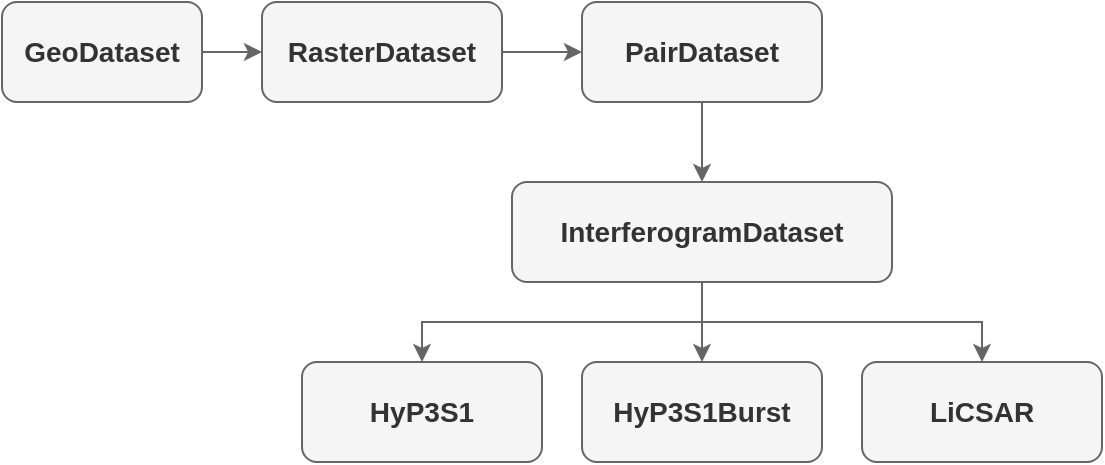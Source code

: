 <mxfile version="24.2.5" type="device">
  <diagram name="第 1 页" id="cKQ6dwJOEDw4UMwAw6q4">
    <mxGraphModel dx="1562" dy="909" grid="1" gridSize="10" guides="1" tooltips="1" connect="1" arrows="1" fold="1" page="1" pageScale="1" pageWidth="827" pageHeight="1169" math="0" shadow="0">
      <root>
        <mxCell id="0" />
        <mxCell id="1" parent="0" />
        <mxCell id="iag0QAZOmMs-JOOplCx3-5" value="" style="edgeStyle=orthogonalEdgeStyle;rounded=0;orthogonalLoop=1;jettySize=auto;html=1;fontColor=#393C56;fillColor=#f5f5f5;strokeColor=#666666;" edge="1" parent="1" source="iag0QAZOmMs-JOOplCx3-2" target="iag0QAZOmMs-JOOplCx3-4">
          <mxGeometry relative="1" as="geometry" />
        </mxCell>
        <mxCell id="iag0QAZOmMs-JOOplCx3-2" value="&lt;b&gt;&lt;font style=&quot;font-size: 14px;&quot;&gt;GeoDataset&lt;/font&gt;&lt;/b&gt;" style="rounded=1;whiteSpace=wrap;html=1;fillColor=#f5f5f5;fontColor=#333333;strokeColor=#666666;" vertex="1" parent="1">
          <mxGeometry x="80" y="170" width="100" height="50" as="geometry" />
        </mxCell>
        <mxCell id="iag0QAZOmMs-JOOplCx3-15" style="edgeStyle=orthogonalEdgeStyle;rounded=0;orthogonalLoop=1;jettySize=auto;html=1;entryX=0;entryY=0.5;entryDx=0;entryDy=0;fontColor=#393C56;fillColor=#f5f5f5;strokeColor=#666666;" edge="1" parent="1" source="iag0QAZOmMs-JOOplCx3-4" target="iag0QAZOmMs-JOOplCx3-9">
          <mxGeometry relative="1" as="geometry" />
        </mxCell>
        <mxCell id="iag0QAZOmMs-JOOplCx3-4" value="&lt;span style=&quot;font-size: 14px;&quot;&gt;&lt;b&gt;RasterDataset&lt;/b&gt;&lt;/span&gt;" style="rounded=1;whiteSpace=wrap;html=1;fillColor=#f5f5f5;fontColor=#333333;strokeColor=#666666;" vertex="1" parent="1">
          <mxGeometry x="210" y="170" width="120" height="50" as="geometry" />
        </mxCell>
        <mxCell id="iag0QAZOmMs-JOOplCx3-16" style="edgeStyle=orthogonalEdgeStyle;rounded=0;orthogonalLoop=1;jettySize=auto;html=1;exitX=0.5;exitY=1;exitDx=0;exitDy=0;fontColor=#393C56;fillColor=#f5f5f5;strokeColor=#666666;" edge="1" parent="1" source="iag0QAZOmMs-JOOplCx3-9" target="iag0QAZOmMs-JOOplCx3-11">
          <mxGeometry relative="1" as="geometry">
            <mxPoint x="345" y="325" as="sourcePoint" />
          </mxGeometry>
        </mxCell>
        <mxCell id="iag0QAZOmMs-JOOplCx3-9" value="&lt;span style=&quot;font-size: 14px;&quot;&gt;&lt;b&gt;PairDataset&lt;/b&gt;&lt;/span&gt;" style="rounded=1;whiteSpace=wrap;html=1;fillColor=#f5f5f5;fontColor=#333333;strokeColor=#666666;" vertex="1" parent="1">
          <mxGeometry x="370" y="170" width="120" height="50" as="geometry" />
        </mxCell>
        <mxCell id="iag0QAZOmMs-JOOplCx3-17" style="edgeStyle=orthogonalEdgeStyle;rounded=0;orthogonalLoop=1;jettySize=auto;html=1;exitX=0.5;exitY=1;exitDx=0;exitDy=0;entryX=0.5;entryY=0;entryDx=0;entryDy=0;fontColor=#393C56;fillColor=#f5f5f5;strokeColor=#666666;" edge="1" parent="1" source="iag0QAZOmMs-JOOplCx3-11" target="iag0QAZOmMs-JOOplCx3-12">
          <mxGeometry relative="1" as="geometry" />
        </mxCell>
        <mxCell id="iag0QAZOmMs-JOOplCx3-18" style="edgeStyle=orthogonalEdgeStyle;rounded=0;orthogonalLoop=1;jettySize=auto;html=1;exitX=0.5;exitY=1;exitDx=0;exitDy=0;entryX=0.5;entryY=0;entryDx=0;entryDy=0;fontColor=#393C56;fillColor=#f5f5f5;strokeColor=#666666;" edge="1" parent="1" source="iag0QAZOmMs-JOOplCx3-11" target="iag0QAZOmMs-JOOplCx3-13">
          <mxGeometry relative="1" as="geometry" />
        </mxCell>
        <mxCell id="iag0QAZOmMs-JOOplCx3-19" style="edgeStyle=orthogonalEdgeStyle;rounded=0;orthogonalLoop=1;jettySize=auto;html=1;exitX=0.5;exitY=1;exitDx=0;exitDy=0;entryX=0.5;entryY=0;entryDx=0;entryDy=0;fontColor=#393C56;fillColor=#f5f5f5;strokeColor=#666666;" edge="1" parent="1" source="iag0QAZOmMs-JOOplCx3-11" target="iag0QAZOmMs-JOOplCx3-14">
          <mxGeometry relative="1" as="geometry" />
        </mxCell>
        <mxCell id="iag0QAZOmMs-JOOplCx3-11" value="&lt;span style=&quot;font-size: 14px;&quot;&gt;&lt;b&gt;InterferogramDataset&lt;/b&gt;&lt;/span&gt;" style="rounded=1;whiteSpace=wrap;html=1;fillColor=#f5f5f5;fontColor=#333333;strokeColor=#666666;" vertex="1" parent="1">
          <mxGeometry x="335" y="260" width="190" height="50" as="geometry" />
        </mxCell>
        <mxCell id="iag0QAZOmMs-JOOplCx3-12" value="&lt;span style=&quot;font-size: 14px;&quot;&gt;&lt;b&gt;HyP3S1&lt;/b&gt;&lt;/span&gt;" style="rounded=1;whiteSpace=wrap;html=1;fillColor=#f5f5f5;fontColor=#333333;strokeColor=#666666;" vertex="1" parent="1">
          <mxGeometry x="230" y="350" width="120" height="50" as="geometry" />
        </mxCell>
        <mxCell id="iag0QAZOmMs-JOOplCx3-13" value="&lt;span style=&quot;font-size: 14px;&quot;&gt;&lt;b&gt;HyP3S1Burst&lt;/b&gt;&lt;/span&gt;" style="rounded=1;whiteSpace=wrap;html=1;fillColor=#f5f5f5;fontColor=#333333;strokeColor=#666666;" vertex="1" parent="1">
          <mxGeometry x="370" y="350" width="120" height="50" as="geometry" />
        </mxCell>
        <mxCell id="iag0QAZOmMs-JOOplCx3-14" value="&lt;span style=&quot;font-size: 14px;&quot;&gt;&lt;b&gt;LiCSAR&lt;/b&gt;&lt;/span&gt;" style="rounded=1;whiteSpace=wrap;html=1;fillColor=#f5f5f5;fontColor=#333333;strokeColor=#666666;" vertex="1" parent="1">
          <mxGeometry x="510" y="350" width="120" height="50" as="geometry" />
        </mxCell>
      </root>
    </mxGraphModel>
  </diagram>
</mxfile>
